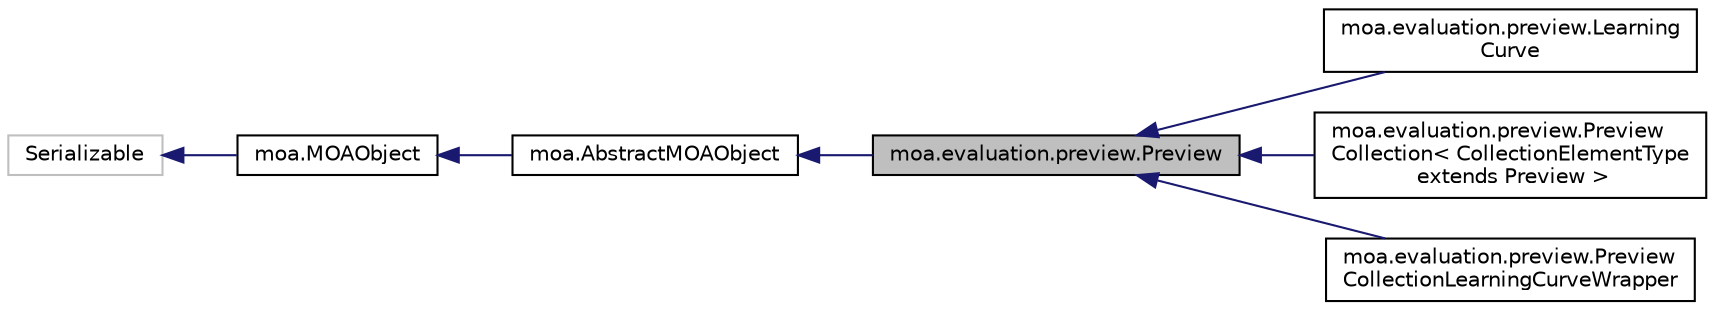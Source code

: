 digraph "moa.evaluation.preview.Preview"
{
 // LATEX_PDF_SIZE
  edge [fontname="Helvetica",fontsize="10",labelfontname="Helvetica",labelfontsize="10"];
  node [fontname="Helvetica",fontsize="10",shape=record];
  rankdir="LR";
  Node1 [label="moa.evaluation.preview.Preview",height=0.2,width=0.4,color="black", fillcolor="grey75", style="filled", fontcolor="black",tooltip=" "];
  Node2 -> Node1 [dir="back",color="midnightblue",fontsize="10",style="solid"];
  Node2 [label="moa.AbstractMOAObject",height=0.2,width=0.4,color="black", fillcolor="white", style="filled",URL="$classmoa_1_1_abstract_m_o_a_object.html",tooltip=" "];
  Node3 -> Node2 [dir="back",color="midnightblue",fontsize="10",style="solid"];
  Node3 [label="moa.MOAObject",height=0.2,width=0.4,color="black", fillcolor="white", style="filled",URL="$interfacemoa_1_1_m_o_a_object.html",tooltip=" "];
  Node4 -> Node3 [dir="back",color="midnightblue",fontsize="10",style="solid"];
  Node4 [label="Serializable",height=0.2,width=0.4,color="grey75", fillcolor="white", style="filled",tooltip=" "];
  Node1 -> Node5 [dir="back",color="midnightblue",fontsize="10",style="solid"];
  Node5 [label="moa.evaluation.preview.Learning\lCurve",height=0.2,width=0.4,color="black", fillcolor="white", style="filled",URL="$classmoa_1_1evaluation_1_1preview_1_1_learning_curve.html",tooltip=" "];
  Node1 -> Node6 [dir="back",color="midnightblue",fontsize="10",style="solid"];
  Node6 [label="moa.evaluation.preview.Preview\lCollection\< CollectionElementType\l extends Preview \>",height=0.2,width=0.4,color="black", fillcolor="white", style="filled",URL="$classmoa_1_1evaluation_1_1preview_1_1_preview_collection.html",tooltip=" "];
  Node1 -> Node7 [dir="back",color="midnightblue",fontsize="10",style="solid"];
  Node7 [label="moa.evaluation.preview.Preview\lCollectionLearningCurveWrapper",height=0.2,width=0.4,color="black", fillcolor="white", style="filled",URL="$classmoa_1_1evaluation_1_1preview_1_1_preview_collection_learning_curve_wrapper.html",tooltip=" "];
}
